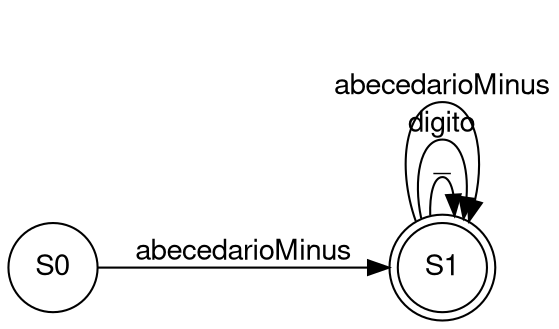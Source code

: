 digraph AFD {
fontname="Helvetica,Arial,sans-serif";
node [fontname="Helvetica,Arial,sans-serif"]
edge [fontname="Helvetica,Arial,sans-serif"]
rankdir=LR;
node [shape = doublecircle]; S1;
node [shape = circle];
S0->S1[label="abecedarioMinus"]
S1->S1[label="_"]
S1->S1[label="digito"]
S1->S1[label="abecedarioMinus"]
}